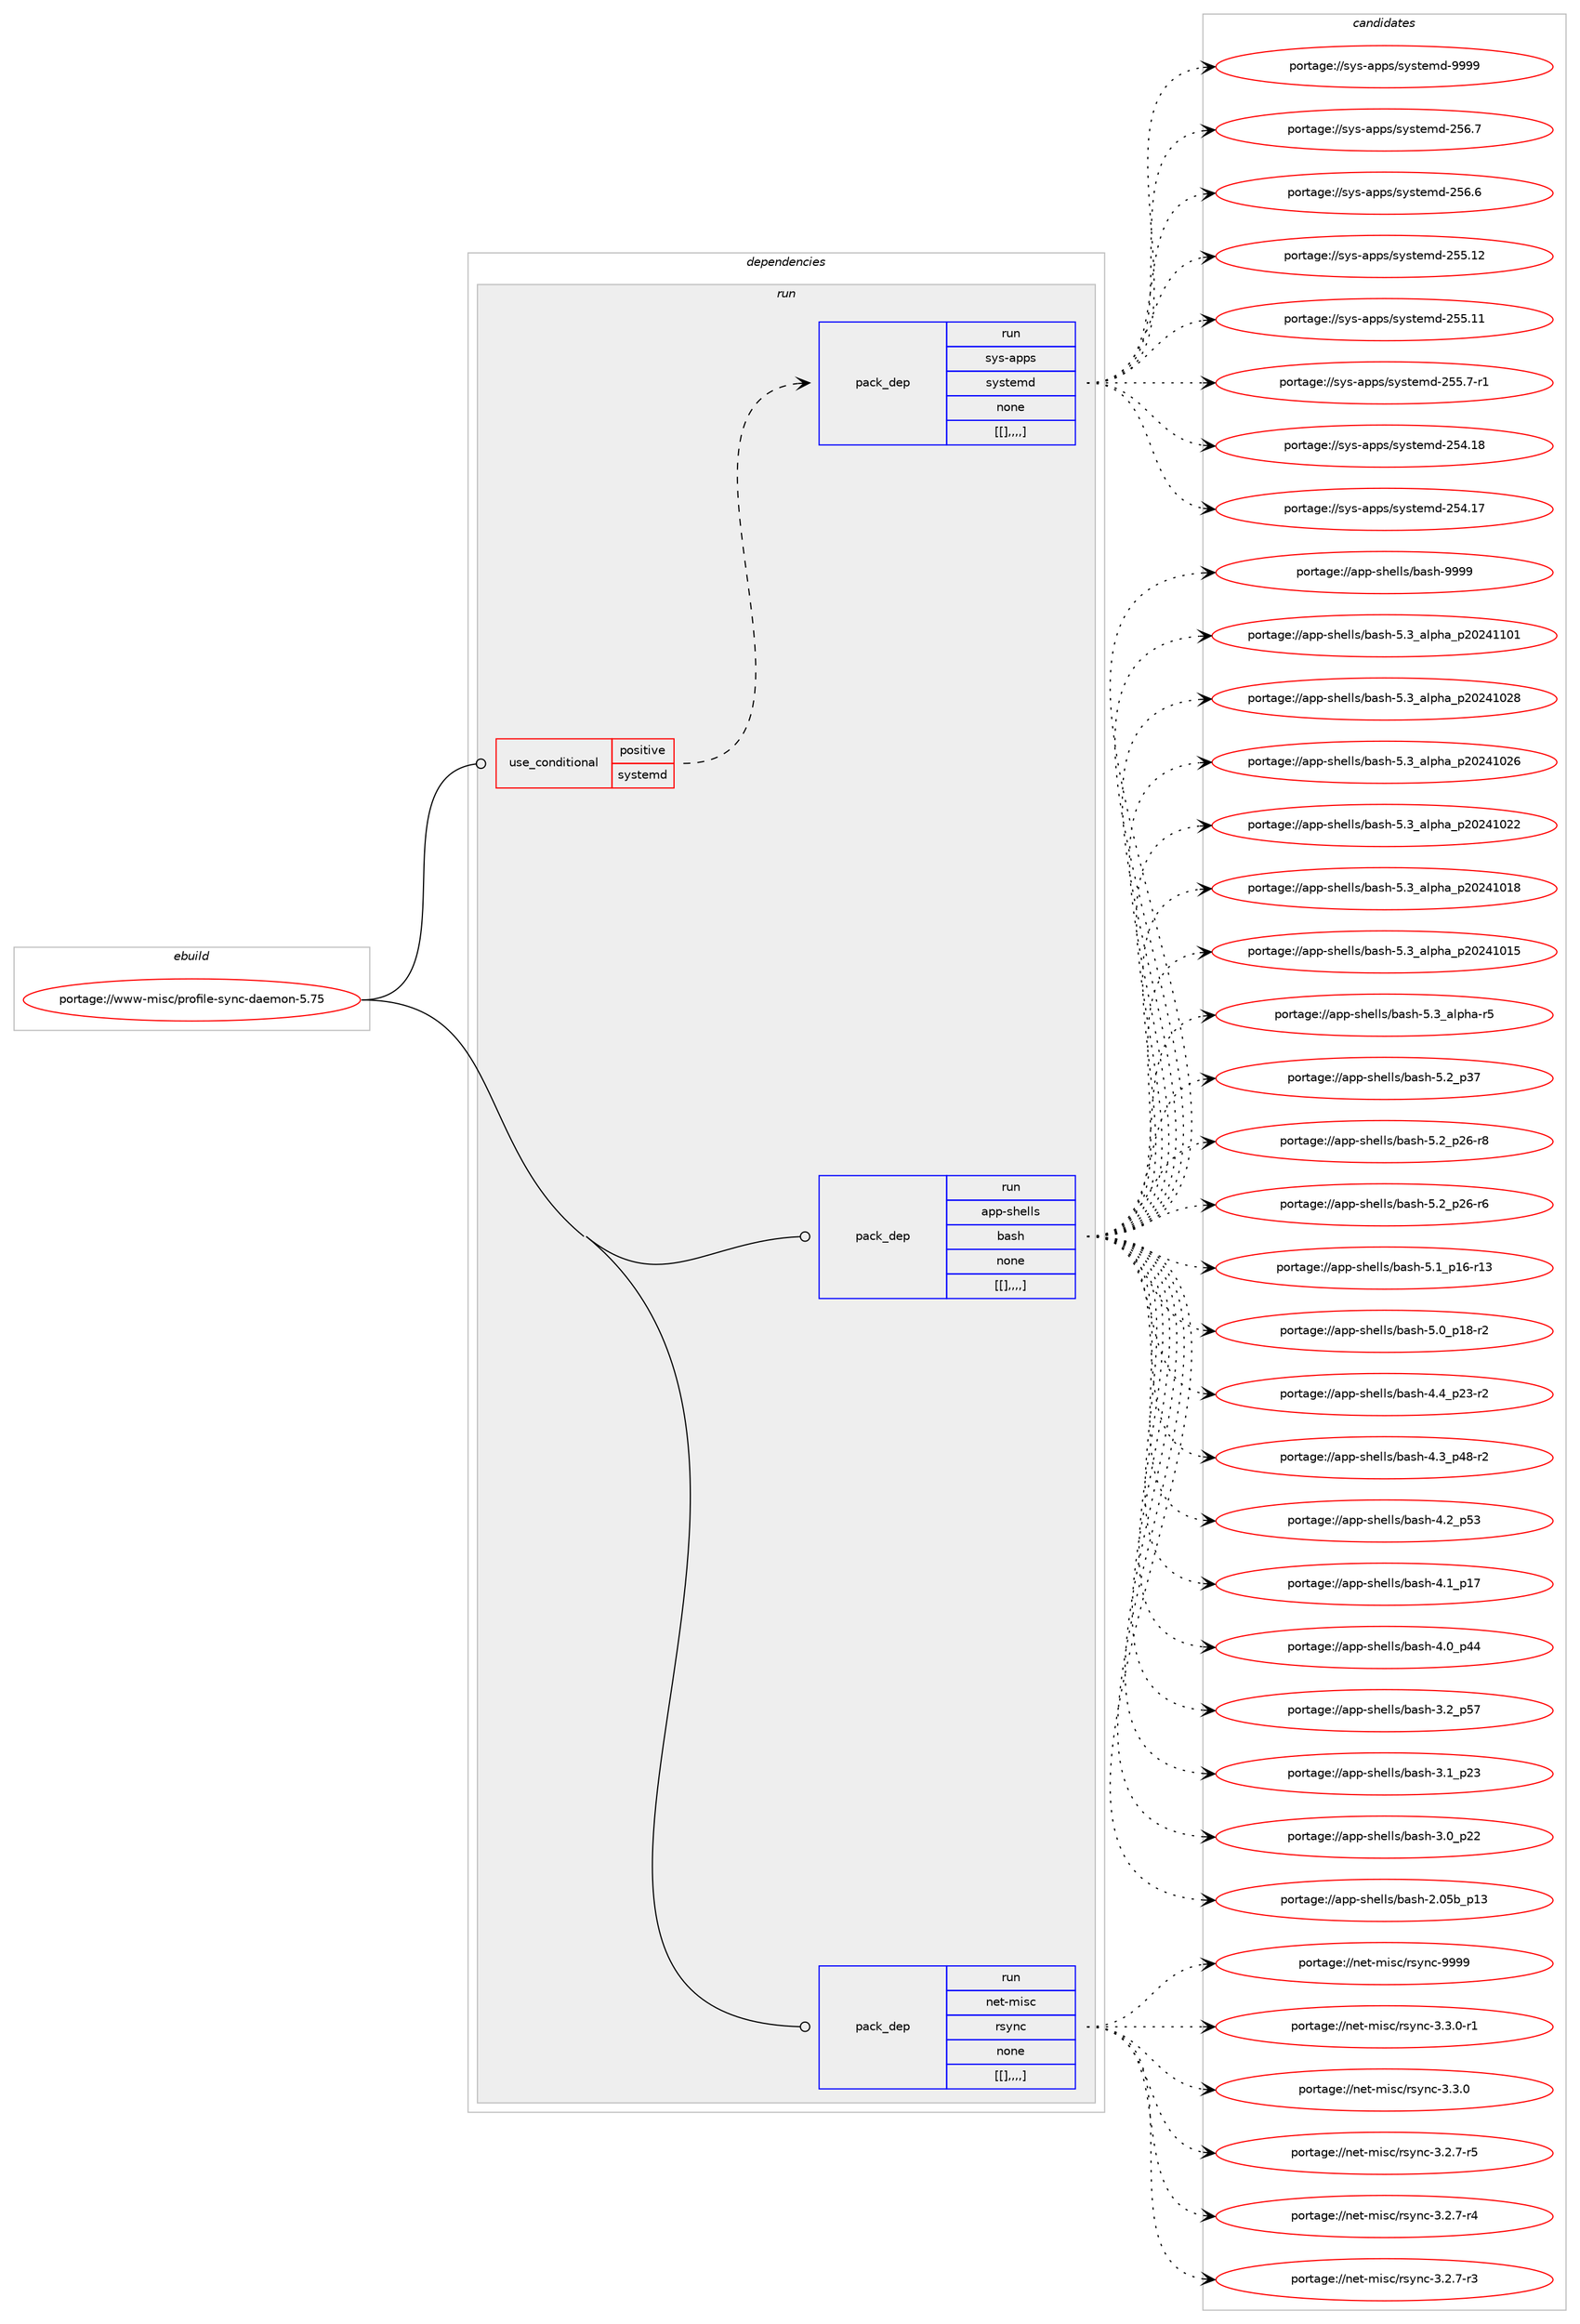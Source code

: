 digraph prolog {

# *************
# Graph options
# *************

newrank=true;
concentrate=true;
compound=true;
graph [rankdir=LR,fontname=Helvetica,fontsize=10,ranksep=1.5];#, ranksep=2.5, nodesep=0.2];
edge  [arrowhead=vee];
node  [fontname=Helvetica,fontsize=10];

# **********
# The ebuild
# **********

subgraph cluster_leftcol {
color=gray;
label=<<i>ebuild</i>>;
id [label="portage://www-misc/profile-sync-daemon-5.75", color=red, width=4, href="../www-misc/profile-sync-daemon-5.75.svg"];
}

# ****************
# The dependencies
# ****************

subgraph cluster_midcol {
color=gray;
label=<<i>dependencies</i>>;
subgraph cluster_compile {
fillcolor="#eeeeee";
style=filled;
label=<<i>compile</i>>;
}
subgraph cluster_compileandrun {
fillcolor="#eeeeee";
style=filled;
label=<<i>compile and run</i>>;
}
subgraph cluster_run {
fillcolor="#eeeeee";
style=filled;
label=<<i>run</i>>;
subgraph cond342 {
dependency2371 [label=<<TABLE BORDER="0" CELLBORDER="1" CELLSPACING="0" CELLPADDING="4"><TR><TD ROWSPAN="3" CELLPADDING="10">use_conditional</TD></TR><TR><TD>positive</TD></TR><TR><TD>systemd</TD></TR></TABLE>>, shape=none, color=red];
subgraph pack1878 {
dependency2372 [label=<<TABLE BORDER="0" CELLBORDER="1" CELLSPACING="0" CELLPADDING="4" WIDTH="220"><TR><TD ROWSPAN="6" CELLPADDING="30">pack_dep</TD></TR><TR><TD WIDTH="110">run</TD></TR><TR><TD>sys-apps</TD></TR><TR><TD>systemd</TD></TR><TR><TD>none</TD></TR><TR><TD>[[],,,,]</TD></TR></TABLE>>, shape=none, color=blue];
}
dependency2371:e -> dependency2372:w [weight=20,style="dashed",arrowhead="vee"];
}
id:e -> dependency2371:w [weight=20,style="solid",arrowhead="odot"];
subgraph pack1879 {
dependency2373 [label=<<TABLE BORDER="0" CELLBORDER="1" CELLSPACING="0" CELLPADDING="4" WIDTH="220"><TR><TD ROWSPAN="6" CELLPADDING="30">pack_dep</TD></TR><TR><TD WIDTH="110">run</TD></TR><TR><TD>app-shells</TD></TR><TR><TD>bash</TD></TR><TR><TD>none</TD></TR><TR><TD>[[],,,,]</TD></TR></TABLE>>, shape=none, color=blue];
}
id:e -> dependency2373:w [weight=20,style="solid",arrowhead="odot"];
subgraph pack1882 {
dependency2376 [label=<<TABLE BORDER="0" CELLBORDER="1" CELLSPACING="0" CELLPADDING="4" WIDTH="220"><TR><TD ROWSPAN="6" CELLPADDING="30">pack_dep</TD></TR><TR><TD WIDTH="110">run</TD></TR><TR><TD>net-misc</TD></TR><TR><TD>rsync</TD></TR><TR><TD>none</TD></TR><TR><TD>[[],,,,]</TD></TR></TABLE>>, shape=none, color=blue];
}
id:e -> dependency2376:w [weight=20,style="solid",arrowhead="odot"];
}
}

# **************
# The candidates
# **************

subgraph cluster_choices {
rank=same;
color=gray;
label=<<i>candidates</i>>;

subgraph choice1879 {
color=black;
nodesep=1;
choice1151211154597112112115471151211151161011091004557575757 [label="portage://sys-apps/systemd-9999", color=red, width=4,href="../sys-apps/systemd-9999.svg"];
choice115121115459711211211547115121115116101109100455053544655 [label="portage://sys-apps/systemd-256.7", color=red, width=4,href="../sys-apps/systemd-256.7.svg"];
choice115121115459711211211547115121115116101109100455053544654 [label="portage://sys-apps/systemd-256.6", color=red, width=4,href="../sys-apps/systemd-256.6.svg"];
choice11512111545971121121154711512111511610110910045505353464950 [label="portage://sys-apps/systemd-255.12", color=red, width=4,href="../sys-apps/systemd-255.12.svg"];
choice11512111545971121121154711512111511610110910045505353464949 [label="portage://sys-apps/systemd-255.11", color=red, width=4,href="../sys-apps/systemd-255.11.svg"];
choice1151211154597112112115471151211151161011091004550535346554511449 [label="portage://sys-apps/systemd-255.7-r1", color=red, width=4,href="../sys-apps/systemd-255.7-r1.svg"];
choice11512111545971121121154711512111511610110910045505352464956 [label="portage://sys-apps/systemd-254.18", color=red, width=4,href="../sys-apps/systemd-254.18.svg"];
choice11512111545971121121154711512111511610110910045505352464955 [label="portage://sys-apps/systemd-254.17", color=red, width=4,href="../sys-apps/systemd-254.17.svg"];
dependency2372:e -> choice1151211154597112112115471151211151161011091004557575757:w [style=dotted,weight="100"];
dependency2372:e -> choice115121115459711211211547115121115116101109100455053544655:w [style=dotted,weight="100"];
dependency2372:e -> choice115121115459711211211547115121115116101109100455053544654:w [style=dotted,weight="100"];
dependency2372:e -> choice11512111545971121121154711512111511610110910045505353464950:w [style=dotted,weight="100"];
dependency2372:e -> choice11512111545971121121154711512111511610110910045505353464949:w [style=dotted,weight="100"];
dependency2372:e -> choice1151211154597112112115471151211151161011091004550535346554511449:w [style=dotted,weight="100"];
dependency2372:e -> choice11512111545971121121154711512111511610110910045505352464956:w [style=dotted,weight="100"];
dependency2372:e -> choice11512111545971121121154711512111511610110910045505352464955:w [style=dotted,weight="100"];
}
subgraph choice1881 {
color=black;
nodesep=1;
choice97112112451151041011081081154798971151044557575757 [label="portage://app-shells/bash-9999", color=red, width=4,href="../app-shells/bash-9999.svg"];
choice971121124511510410110810811547989711510445534651959710811210497951125048505249494849 [label="portage://app-shells/bash-5.3_alpha_p20241101", color=red, width=4,href="../app-shells/bash-5.3_alpha_p20241101.svg"];
choice971121124511510410110810811547989711510445534651959710811210497951125048505249485056 [label="portage://app-shells/bash-5.3_alpha_p20241028", color=red, width=4,href="../app-shells/bash-5.3_alpha_p20241028.svg"];
choice971121124511510410110810811547989711510445534651959710811210497951125048505249485054 [label="portage://app-shells/bash-5.3_alpha_p20241026", color=red, width=4,href="../app-shells/bash-5.3_alpha_p20241026.svg"];
choice971121124511510410110810811547989711510445534651959710811210497951125048505249485050 [label="portage://app-shells/bash-5.3_alpha_p20241022", color=red, width=4,href="../app-shells/bash-5.3_alpha_p20241022.svg"];
choice971121124511510410110810811547989711510445534651959710811210497951125048505249484956 [label="portage://app-shells/bash-5.3_alpha_p20241018", color=red, width=4,href="../app-shells/bash-5.3_alpha_p20241018.svg"];
choice971121124511510410110810811547989711510445534651959710811210497951125048505249484953 [label="portage://app-shells/bash-5.3_alpha_p20241015", color=red, width=4,href="../app-shells/bash-5.3_alpha_p20241015.svg"];
choice9711211245115104101108108115479897115104455346519597108112104974511453 [label="portage://app-shells/bash-5.3_alpha-r5", color=red, width=4,href="../app-shells/bash-5.3_alpha-r5.svg"];
choice971121124511510410110810811547989711510445534650951125155 [label="portage://app-shells/bash-5.2_p37", color=red, width=4,href="../app-shells/bash-5.2_p37.svg"];
choice9711211245115104101108108115479897115104455346509511250544511456 [label="portage://app-shells/bash-5.2_p26-r8", color=red, width=4,href="../app-shells/bash-5.2_p26-r8.svg"];
choice9711211245115104101108108115479897115104455346509511250544511454 [label="portage://app-shells/bash-5.2_p26-r6", color=red, width=4,href="../app-shells/bash-5.2_p26-r6.svg"];
choice971121124511510410110810811547989711510445534649951124954451144951 [label="portage://app-shells/bash-5.1_p16-r13", color=red, width=4,href="../app-shells/bash-5.1_p16-r13.svg"];
choice9711211245115104101108108115479897115104455346489511249564511450 [label="portage://app-shells/bash-5.0_p18-r2", color=red, width=4,href="../app-shells/bash-5.0_p18-r2.svg"];
choice9711211245115104101108108115479897115104455246529511250514511450 [label="portage://app-shells/bash-4.4_p23-r2", color=red, width=4,href="../app-shells/bash-4.4_p23-r2.svg"];
choice9711211245115104101108108115479897115104455246519511252564511450 [label="portage://app-shells/bash-4.3_p48-r2", color=red, width=4,href="../app-shells/bash-4.3_p48-r2.svg"];
choice971121124511510410110810811547989711510445524650951125351 [label="portage://app-shells/bash-4.2_p53", color=red, width=4,href="../app-shells/bash-4.2_p53.svg"];
choice971121124511510410110810811547989711510445524649951124955 [label="portage://app-shells/bash-4.1_p17", color=red, width=4,href="../app-shells/bash-4.1_p17.svg"];
choice971121124511510410110810811547989711510445524648951125252 [label="portage://app-shells/bash-4.0_p44", color=red, width=4,href="../app-shells/bash-4.0_p44.svg"];
choice971121124511510410110810811547989711510445514650951125355 [label="portage://app-shells/bash-3.2_p57", color=red, width=4,href="../app-shells/bash-3.2_p57.svg"];
choice971121124511510410110810811547989711510445514649951125051 [label="portage://app-shells/bash-3.1_p23", color=red, width=4,href="../app-shells/bash-3.1_p23.svg"];
choice971121124511510410110810811547989711510445514648951125050 [label="portage://app-shells/bash-3.0_p22", color=red, width=4,href="../app-shells/bash-3.0_p22.svg"];
choice9711211245115104101108108115479897115104455046485398951124951 [label="portage://app-shells/bash-2.05b_p13", color=red, width=4,href="../app-shells/bash-2.05b_p13.svg"];
dependency2373:e -> choice97112112451151041011081081154798971151044557575757:w [style=dotted,weight="100"];
dependency2373:e -> choice971121124511510410110810811547989711510445534651959710811210497951125048505249494849:w [style=dotted,weight="100"];
dependency2373:e -> choice971121124511510410110810811547989711510445534651959710811210497951125048505249485056:w [style=dotted,weight="100"];
dependency2373:e -> choice971121124511510410110810811547989711510445534651959710811210497951125048505249485054:w [style=dotted,weight="100"];
dependency2373:e -> choice971121124511510410110810811547989711510445534651959710811210497951125048505249485050:w [style=dotted,weight="100"];
dependency2373:e -> choice971121124511510410110810811547989711510445534651959710811210497951125048505249484956:w [style=dotted,weight="100"];
dependency2373:e -> choice971121124511510410110810811547989711510445534651959710811210497951125048505249484953:w [style=dotted,weight="100"];
dependency2373:e -> choice9711211245115104101108108115479897115104455346519597108112104974511453:w [style=dotted,weight="100"];
dependency2373:e -> choice971121124511510410110810811547989711510445534650951125155:w [style=dotted,weight="100"];
dependency2373:e -> choice9711211245115104101108108115479897115104455346509511250544511456:w [style=dotted,weight="100"];
dependency2373:e -> choice9711211245115104101108108115479897115104455346509511250544511454:w [style=dotted,weight="100"];
dependency2373:e -> choice971121124511510410110810811547989711510445534649951124954451144951:w [style=dotted,weight="100"];
dependency2373:e -> choice9711211245115104101108108115479897115104455346489511249564511450:w [style=dotted,weight="100"];
dependency2373:e -> choice9711211245115104101108108115479897115104455246529511250514511450:w [style=dotted,weight="100"];
dependency2373:e -> choice9711211245115104101108108115479897115104455246519511252564511450:w [style=dotted,weight="100"];
dependency2373:e -> choice971121124511510410110810811547989711510445524650951125351:w [style=dotted,weight="100"];
dependency2373:e -> choice971121124511510410110810811547989711510445524649951124955:w [style=dotted,weight="100"];
dependency2373:e -> choice971121124511510410110810811547989711510445524648951125252:w [style=dotted,weight="100"];
dependency2373:e -> choice971121124511510410110810811547989711510445514650951125355:w [style=dotted,weight="100"];
dependency2373:e -> choice971121124511510410110810811547989711510445514649951125051:w [style=dotted,weight="100"];
dependency2373:e -> choice971121124511510410110810811547989711510445514648951125050:w [style=dotted,weight="100"];
dependency2373:e -> choice9711211245115104101108108115479897115104455046485398951124951:w [style=dotted,weight="100"];
}
subgraph choice1886 {
color=black;
nodesep=1;
choice110101116451091051159947114115121110994557575757 [label="portage://net-misc/rsync-9999", color=red, width=4,href="../net-misc/rsync-9999.svg"];
choice110101116451091051159947114115121110994551465146484511449 [label="portage://net-misc/rsync-3.3.0-r1", color=red, width=4,href="../net-misc/rsync-3.3.0-r1.svg"];
choice11010111645109105115994711411512111099455146514648 [label="portage://net-misc/rsync-3.3.0", color=red, width=4,href="../net-misc/rsync-3.3.0.svg"];
choice110101116451091051159947114115121110994551465046554511453 [label="portage://net-misc/rsync-3.2.7-r5", color=red, width=4,href="../net-misc/rsync-3.2.7-r5.svg"];
choice110101116451091051159947114115121110994551465046554511452 [label="portage://net-misc/rsync-3.2.7-r4", color=red, width=4,href="../net-misc/rsync-3.2.7-r4.svg"];
choice110101116451091051159947114115121110994551465046554511451 [label="portage://net-misc/rsync-3.2.7-r3", color=red, width=4,href="../net-misc/rsync-3.2.7-r3.svg"];
dependency2376:e -> choice110101116451091051159947114115121110994557575757:w [style=dotted,weight="100"];
dependency2376:e -> choice110101116451091051159947114115121110994551465146484511449:w [style=dotted,weight="100"];
dependency2376:e -> choice11010111645109105115994711411512111099455146514648:w [style=dotted,weight="100"];
dependency2376:e -> choice110101116451091051159947114115121110994551465046554511453:w [style=dotted,weight="100"];
dependency2376:e -> choice110101116451091051159947114115121110994551465046554511452:w [style=dotted,weight="100"];
dependency2376:e -> choice110101116451091051159947114115121110994551465046554511451:w [style=dotted,weight="100"];
}
}

}
